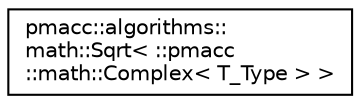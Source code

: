 digraph "Graphical Class Hierarchy"
{
 // LATEX_PDF_SIZE
  edge [fontname="Helvetica",fontsize="10",labelfontname="Helvetica",labelfontsize="10"];
  node [fontname="Helvetica",fontsize="10",shape=record];
  rankdir="LR";
  Node0 [label="pmacc::algorithms::\lmath::Sqrt\< ::pmacc\l::math::Complex\< T_Type \> \>",height=0.2,width=0.4,color="black", fillcolor="white", style="filled",URL="$structpmacc_1_1algorithms_1_1math_1_1_sqrt_3_01_1_1pmacc_1_1math_1_1_complex_3_01_t___type_01_4_01_4.html",tooltip=" "];
}
